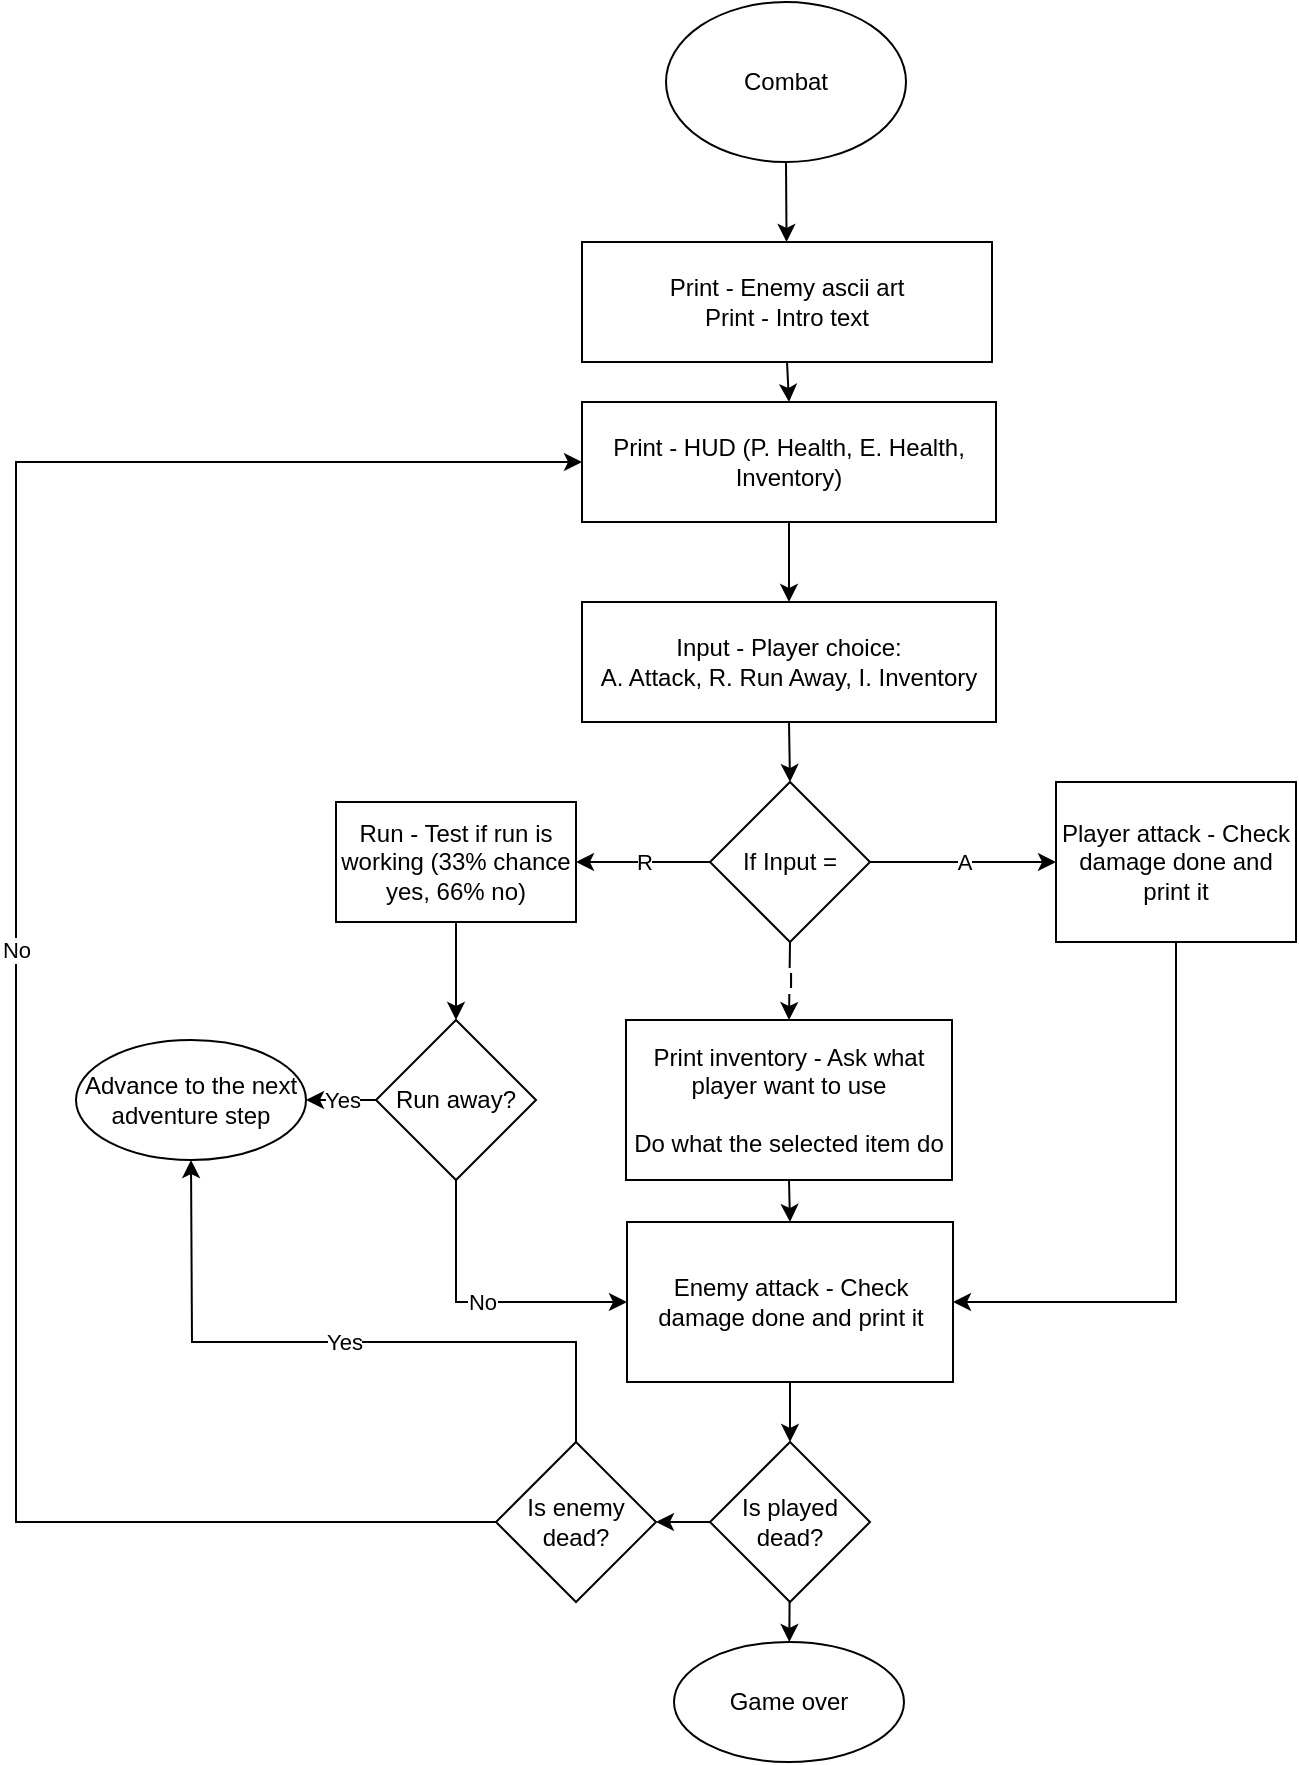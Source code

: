<mxfile version="14.9.5" type="github">
  <diagram id="AeVOvASz3Q_P1Ez1NodS" name="Page-1">
    <mxGraphModel dx="1422" dy="765" grid="1" gridSize="10" guides="1" tooltips="1" connect="1" arrows="1" fold="1" page="1" pageScale="1" pageWidth="850" pageHeight="1100" math="0" shadow="0">
      <root>
        <mxCell id="0" />
        <mxCell id="1" parent="0" />
        <mxCell id="osTo5hEZF6THwpM-EXvK-10" style="edgeStyle=none;rounded=0;orthogonalLoop=1;jettySize=auto;html=1;exitX=0.5;exitY=1;exitDx=0;exitDy=0;" edge="1" parent="1" source="osTo5hEZF6THwpM-EXvK-1" target="osTo5hEZF6THwpM-EXvK-2">
          <mxGeometry relative="1" as="geometry" />
        </mxCell>
        <mxCell id="osTo5hEZF6THwpM-EXvK-1" value="Combat" style="ellipse;whiteSpace=wrap;html=1;" vertex="1" parent="1">
          <mxGeometry x="365" y="50" width="120" height="80" as="geometry" />
        </mxCell>
        <mxCell id="osTo5hEZF6THwpM-EXvK-11" style="edgeStyle=none;rounded=0;orthogonalLoop=1;jettySize=auto;html=1;exitX=0.5;exitY=1;exitDx=0;exitDy=0;entryX=0.5;entryY=0;entryDx=0;entryDy=0;" edge="1" parent="1" source="osTo5hEZF6THwpM-EXvK-2" target="osTo5hEZF6THwpM-EXvK-3">
          <mxGeometry relative="1" as="geometry" />
        </mxCell>
        <mxCell id="osTo5hEZF6THwpM-EXvK-2" value="&lt;div&gt;Print - Enemy ascii art&lt;/div&gt;&lt;div&gt;Print - Intro text&lt;br&gt;&lt;/div&gt;" style="rounded=0;whiteSpace=wrap;html=1;" vertex="1" parent="1">
          <mxGeometry x="323" y="170" width="205" height="60" as="geometry" />
        </mxCell>
        <mxCell id="osTo5hEZF6THwpM-EXvK-12" style="edgeStyle=none;rounded=0;orthogonalLoop=1;jettySize=auto;html=1;exitX=0.5;exitY=1;exitDx=0;exitDy=0;entryX=0.5;entryY=0;entryDx=0;entryDy=0;" edge="1" parent="1" source="osTo5hEZF6THwpM-EXvK-3" target="osTo5hEZF6THwpM-EXvK-4">
          <mxGeometry relative="1" as="geometry" />
        </mxCell>
        <mxCell id="osTo5hEZF6THwpM-EXvK-3" value="Print - HUD (P. Health, E. Health, Inventory)" style="rounded=0;whiteSpace=wrap;html=1;" vertex="1" parent="1">
          <mxGeometry x="323" y="250" width="207" height="60" as="geometry" />
        </mxCell>
        <mxCell id="osTo5hEZF6THwpM-EXvK-13" style="edgeStyle=none;rounded=0;orthogonalLoop=1;jettySize=auto;html=1;exitX=0.5;exitY=1;exitDx=0;exitDy=0;entryX=0.5;entryY=0;entryDx=0;entryDy=0;" edge="1" parent="1" source="osTo5hEZF6THwpM-EXvK-4" target="osTo5hEZF6THwpM-EXvK-5">
          <mxGeometry relative="1" as="geometry" />
        </mxCell>
        <mxCell id="osTo5hEZF6THwpM-EXvK-4" value="&lt;div&gt;Input - Player choice:&lt;/div&gt;&lt;div&gt;A. Attack, R. Run Away, I. Inventory&lt;br&gt;&lt;/div&gt;" style="rounded=0;whiteSpace=wrap;html=1;" vertex="1" parent="1">
          <mxGeometry x="323" y="350" width="207" height="60" as="geometry" />
        </mxCell>
        <mxCell id="osTo5hEZF6THwpM-EXvK-14" value="R" style="edgeStyle=none;rounded=0;orthogonalLoop=1;jettySize=auto;html=1;exitX=0;exitY=0.5;exitDx=0;exitDy=0;" edge="1" parent="1" source="osTo5hEZF6THwpM-EXvK-5" target="osTo5hEZF6THwpM-EXvK-6">
          <mxGeometry relative="1" as="geometry" />
        </mxCell>
        <mxCell id="osTo5hEZF6THwpM-EXvK-15" value="A" style="edgeStyle=none;rounded=0;orthogonalLoop=1;jettySize=auto;html=1;exitX=1;exitY=0.5;exitDx=0;exitDy=0;entryX=0;entryY=0.5;entryDx=0;entryDy=0;" edge="1" parent="1" source="osTo5hEZF6THwpM-EXvK-5" target="osTo5hEZF6THwpM-EXvK-9">
          <mxGeometry relative="1" as="geometry" />
        </mxCell>
        <mxCell id="osTo5hEZF6THwpM-EXvK-16" value="I" style="edgeStyle=none;rounded=0;orthogonalLoop=1;jettySize=auto;html=1;exitX=0.5;exitY=1;exitDx=0;exitDy=0;entryX=0.5;entryY=0;entryDx=0;entryDy=0;" edge="1" parent="1" source="osTo5hEZF6THwpM-EXvK-5" target="osTo5hEZF6THwpM-EXvK-8">
          <mxGeometry relative="1" as="geometry" />
        </mxCell>
        <mxCell id="osTo5hEZF6THwpM-EXvK-5" value="If Input =" style="rhombus;whiteSpace=wrap;html=1;" vertex="1" parent="1">
          <mxGeometry x="387" y="440" width="80" height="80" as="geometry" />
        </mxCell>
        <mxCell id="osTo5hEZF6THwpM-EXvK-20" style="edgeStyle=none;rounded=0;orthogonalLoop=1;jettySize=auto;html=1;exitX=0.5;exitY=1;exitDx=0;exitDy=0;entryX=0.5;entryY=0;entryDx=0;entryDy=0;" edge="1" parent="1" source="osTo5hEZF6THwpM-EXvK-6" target="osTo5hEZF6THwpM-EXvK-7">
          <mxGeometry relative="1" as="geometry" />
        </mxCell>
        <mxCell id="osTo5hEZF6THwpM-EXvK-6" value="Run - Test if run is working (33% chance yes, 66% no)" style="rounded=0;whiteSpace=wrap;html=1;" vertex="1" parent="1">
          <mxGeometry x="200" y="450" width="120" height="60" as="geometry" />
        </mxCell>
        <mxCell id="osTo5hEZF6THwpM-EXvK-21" value="Yes" style="edgeStyle=none;rounded=0;orthogonalLoop=1;jettySize=auto;html=1;exitX=0;exitY=0.5;exitDx=0;exitDy=0;entryX=1;entryY=0.5;entryDx=0;entryDy=0;" edge="1" parent="1" source="osTo5hEZF6THwpM-EXvK-7" target="osTo5hEZF6THwpM-EXvK-19">
          <mxGeometry relative="1" as="geometry" />
        </mxCell>
        <mxCell id="osTo5hEZF6THwpM-EXvK-22" value="No" style="edgeStyle=none;rounded=0;orthogonalLoop=1;jettySize=auto;html=1;exitX=0.5;exitY=1;exitDx=0;exitDy=0;entryX=0;entryY=0.5;entryDx=0;entryDy=0;" edge="1" parent="1" source="osTo5hEZF6THwpM-EXvK-7" target="osTo5hEZF6THwpM-EXvK-17">
          <mxGeometry relative="1" as="geometry">
            <Array as="points">
              <mxPoint x="260" y="700" />
            </Array>
          </mxGeometry>
        </mxCell>
        <mxCell id="osTo5hEZF6THwpM-EXvK-7" value="Run away?" style="rhombus;whiteSpace=wrap;html=1;" vertex="1" parent="1">
          <mxGeometry x="220" y="559" width="80" height="80" as="geometry" />
        </mxCell>
        <mxCell id="osTo5hEZF6THwpM-EXvK-18" style="edgeStyle=none;rounded=0;orthogonalLoop=1;jettySize=auto;html=1;exitX=0.5;exitY=1;exitDx=0;exitDy=0;entryX=0.5;entryY=0;entryDx=0;entryDy=0;" edge="1" parent="1" source="osTo5hEZF6THwpM-EXvK-8" target="osTo5hEZF6THwpM-EXvK-17">
          <mxGeometry relative="1" as="geometry" />
        </mxCell>
        <mxCell id="osTo5hEZF6THwpM-EXvK-8" value="&lt;div&gt;Print inventory - Ask what player want to use&lt;/div&gt;&lt;div&gt;&lt;br&gt;&lt;/div&gt;&lt;div&gt;Do what the selected item do&lt;br&gt;&lt;/div&gt;" style="rounded=0;whiteSpace=wrap;html=1;" vertex="1" parent="1">
          <mxGeometry x="345" y="559" width="163" height="80" as="geometry" />
        </mxCell>
        <mxCell id="osTo5hEZF6THwpM-EXvK-23" style="edgeStyle=none;rounded=0;orthogonalLoop=1;jettySize=auto;html=1;exitX=0.5;exitY=1;exitDx=0;exitDy=0;entryX=1;entryY=0.5;entryDx=0;entryDy=0;" edge="1" parent="1" source="osTo5hEZF6THwpM-EXvK-9" target="osTo5hEZF6THwpM-EXvK-17">
          <mxGeometry relative="1" as="geometry">
            <Array as="points">
              <mxPoint x="620" y="700" />
            </Array>
          </mxGeometry>
        </mxCell>
        <mxCell id="osTo5hEZF6THwpM-EXvK-9" value="Player attack - Check damage done and print it" style="rounded=0;whiteSpace=wrap;html=1;" vertex="1" parent="1">
          <mxGeometry x="560" y="440" width="120" height="80" as="geometry" />
        </mxCell>
        <mxCell id="osTo5hEZF6THwpM-EXvK-26" style="edgeStyle=none;rounded=0;orthogonalLoop=1;jettySize=auto;html=1;exitX=0.5;exitY=1;exitDx=0;exitDy=0;entryX=0.5;entryY=0;entryDx=0;entryDy=0;" edge="1" parent="1" source="osTo5hEZF6THwpM-EXvK-17" target="osTo5hEZF6THwpM-EXvK-24">
          <mxGeometry relative="1" as="geometry" />
        </mxCell>
        <mxCell id="osTo5hEZF6THwpM-EXvK-17" value="Enemy attack - Check damage done and print it" style="rounded=0;whiteSpace=wrap;html=1;" vertex="1" parent="1">
          <mxGeometry x="345.5" y="660" width="163" height="80" as="geometry" />
        </mxCell>
        <mxCell id="osTo5hEZF6THwpM-EXvK-19" value="Advance to the next adventure step" style="ellipse;whiteSpace=wrap;html=1;" vertex="1" parent="1">
          <mxGeometry x="70" y="569" width="115" height="60" as="geometry" />
        </mxCell>
        <mxCell id="osTo5hEZF6THwpM-EXvK-31" value="" style="edgeStyle=none;rounded=0;orthogonalLoop=1;jettySize=auto;html=1;" edge="1" parent="1" source="osTo5hEZF6THwpM-EXvK-24" target="osTo5hEZF6THwpM-EXvK-25">
          <mxGeometry relative="1" as="geometry" />
        </mxCell>
        <mxCell id="osTo5hEZF6THwpM-EXvK-33" value="" style="edgeStyle=none;rounded=0;orthogonalLoop=1;jettySize=auto;html=1;" edge="1" parent="1" source="osTo5hEZF6THwpM-EXvK-24" target="osTo5hEZF6THwpM-EXvK-32">
          <mxGeometry relative="1" as="geometry" />
        </mxCell>
        <mxCell id="osTo5hEZF6THwpM-EXvK-24" value="Is played dead? " style="rhombus;whiteSpace=wrap;html=1;" vertex="1" parent="1">
          <mxGeometry x="387" y="770" width="80" height="80" as="geometry" />
        </mxCell>
        <mxCell id="osTo5hEZF6THwpM-EXvK-28" value="No" style="edgeStyle=none;rounded=0;orthogonalLoop=1;jettySize=auto;html=1;exitX=0;exitY=0.5;exitDx=0;exitDy=0;entryX=0;entryY=0.5;entryDx=0;entryDy=0;" edge="1" parent="1" source="osTo5hEZF6THwpM-EXvK-25" target="osTo5hEZF6THwpM-EXvK-3">
          <mxGeometry relative="1" as="geometry">
            <Array as="points">
              <mxPoint x="40" y="810" />
              <mxPoint x="40" y="280" />
            </Array>
          </mxGeometry>
        </mxCell>
        <mxCell id="osTo5hEZF6THwpM-EXvK-29" value="Yes" style="edgeStyle=none;rounded=0;orthogonalLoop=1;jettySize=auto;html=1;exitX=0.5;exitY=0;exitDx=0;exitDy=0;entryX=0.5;entryY=1;entryDx=0;entryDy=0;" edge="1" parent="1" source="osTo5hEZF6THwpM-EXvK-25" target="osTo5hEZF6THwpM-EXvK-19">
          <mxGeometry relative="1" as="geometry">
            <Array as="points">
              <mxPoint x="320" y="720" />
              <mxPoint x="128" y="720" />
            </Array>
          </mxGeometry>
        </mxCell>
        <mxCell id="osTo5hEZF6THwpM-EXvK-25" value="Is enemy dead? " style="rhombus;whiteSpace=wrap;html=1;" vertex="1" parent="1">
          <mxGeometry x="280" y="770" width="80" height="80" as="geometry" />
        </mxCell>
        <mxCell id="osTo5hEZF6THwpM-EXvK-32" value="Game over" style="ellipse;whiteSpace=wrap;html=1;" vertex="1" parent="1">
          <mxGeometry x="369" y="870" width="115" height="60" as="geometry" />
        </mxCell>
      </root>
    </mxGraphModel>
  </diagram>
</mxfile>
